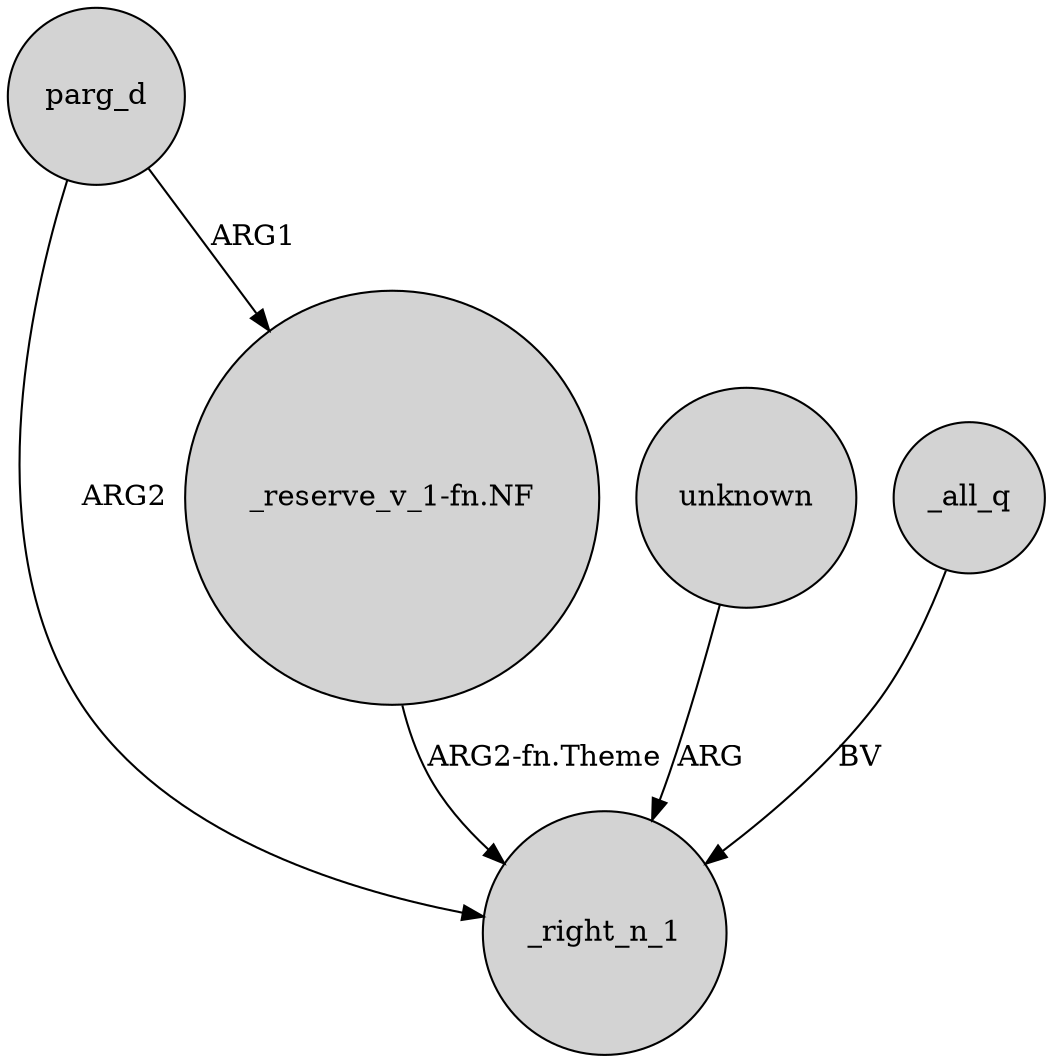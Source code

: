digraph {
	node [shape=circle style=filled]
	parg_d -> _right_n_1 [label=ARG2]
	unknown -> _right_n_1 [label=ARG]
	parg_d -> "_reserve_v_1-fn.NF" [label=ARG1]
	"_reserve_v_1-fn.NF" -> _right_n_1 [label="ARG2-fn.Theme"]
	_all_q -> _right_n_1 [label=BV]
}
